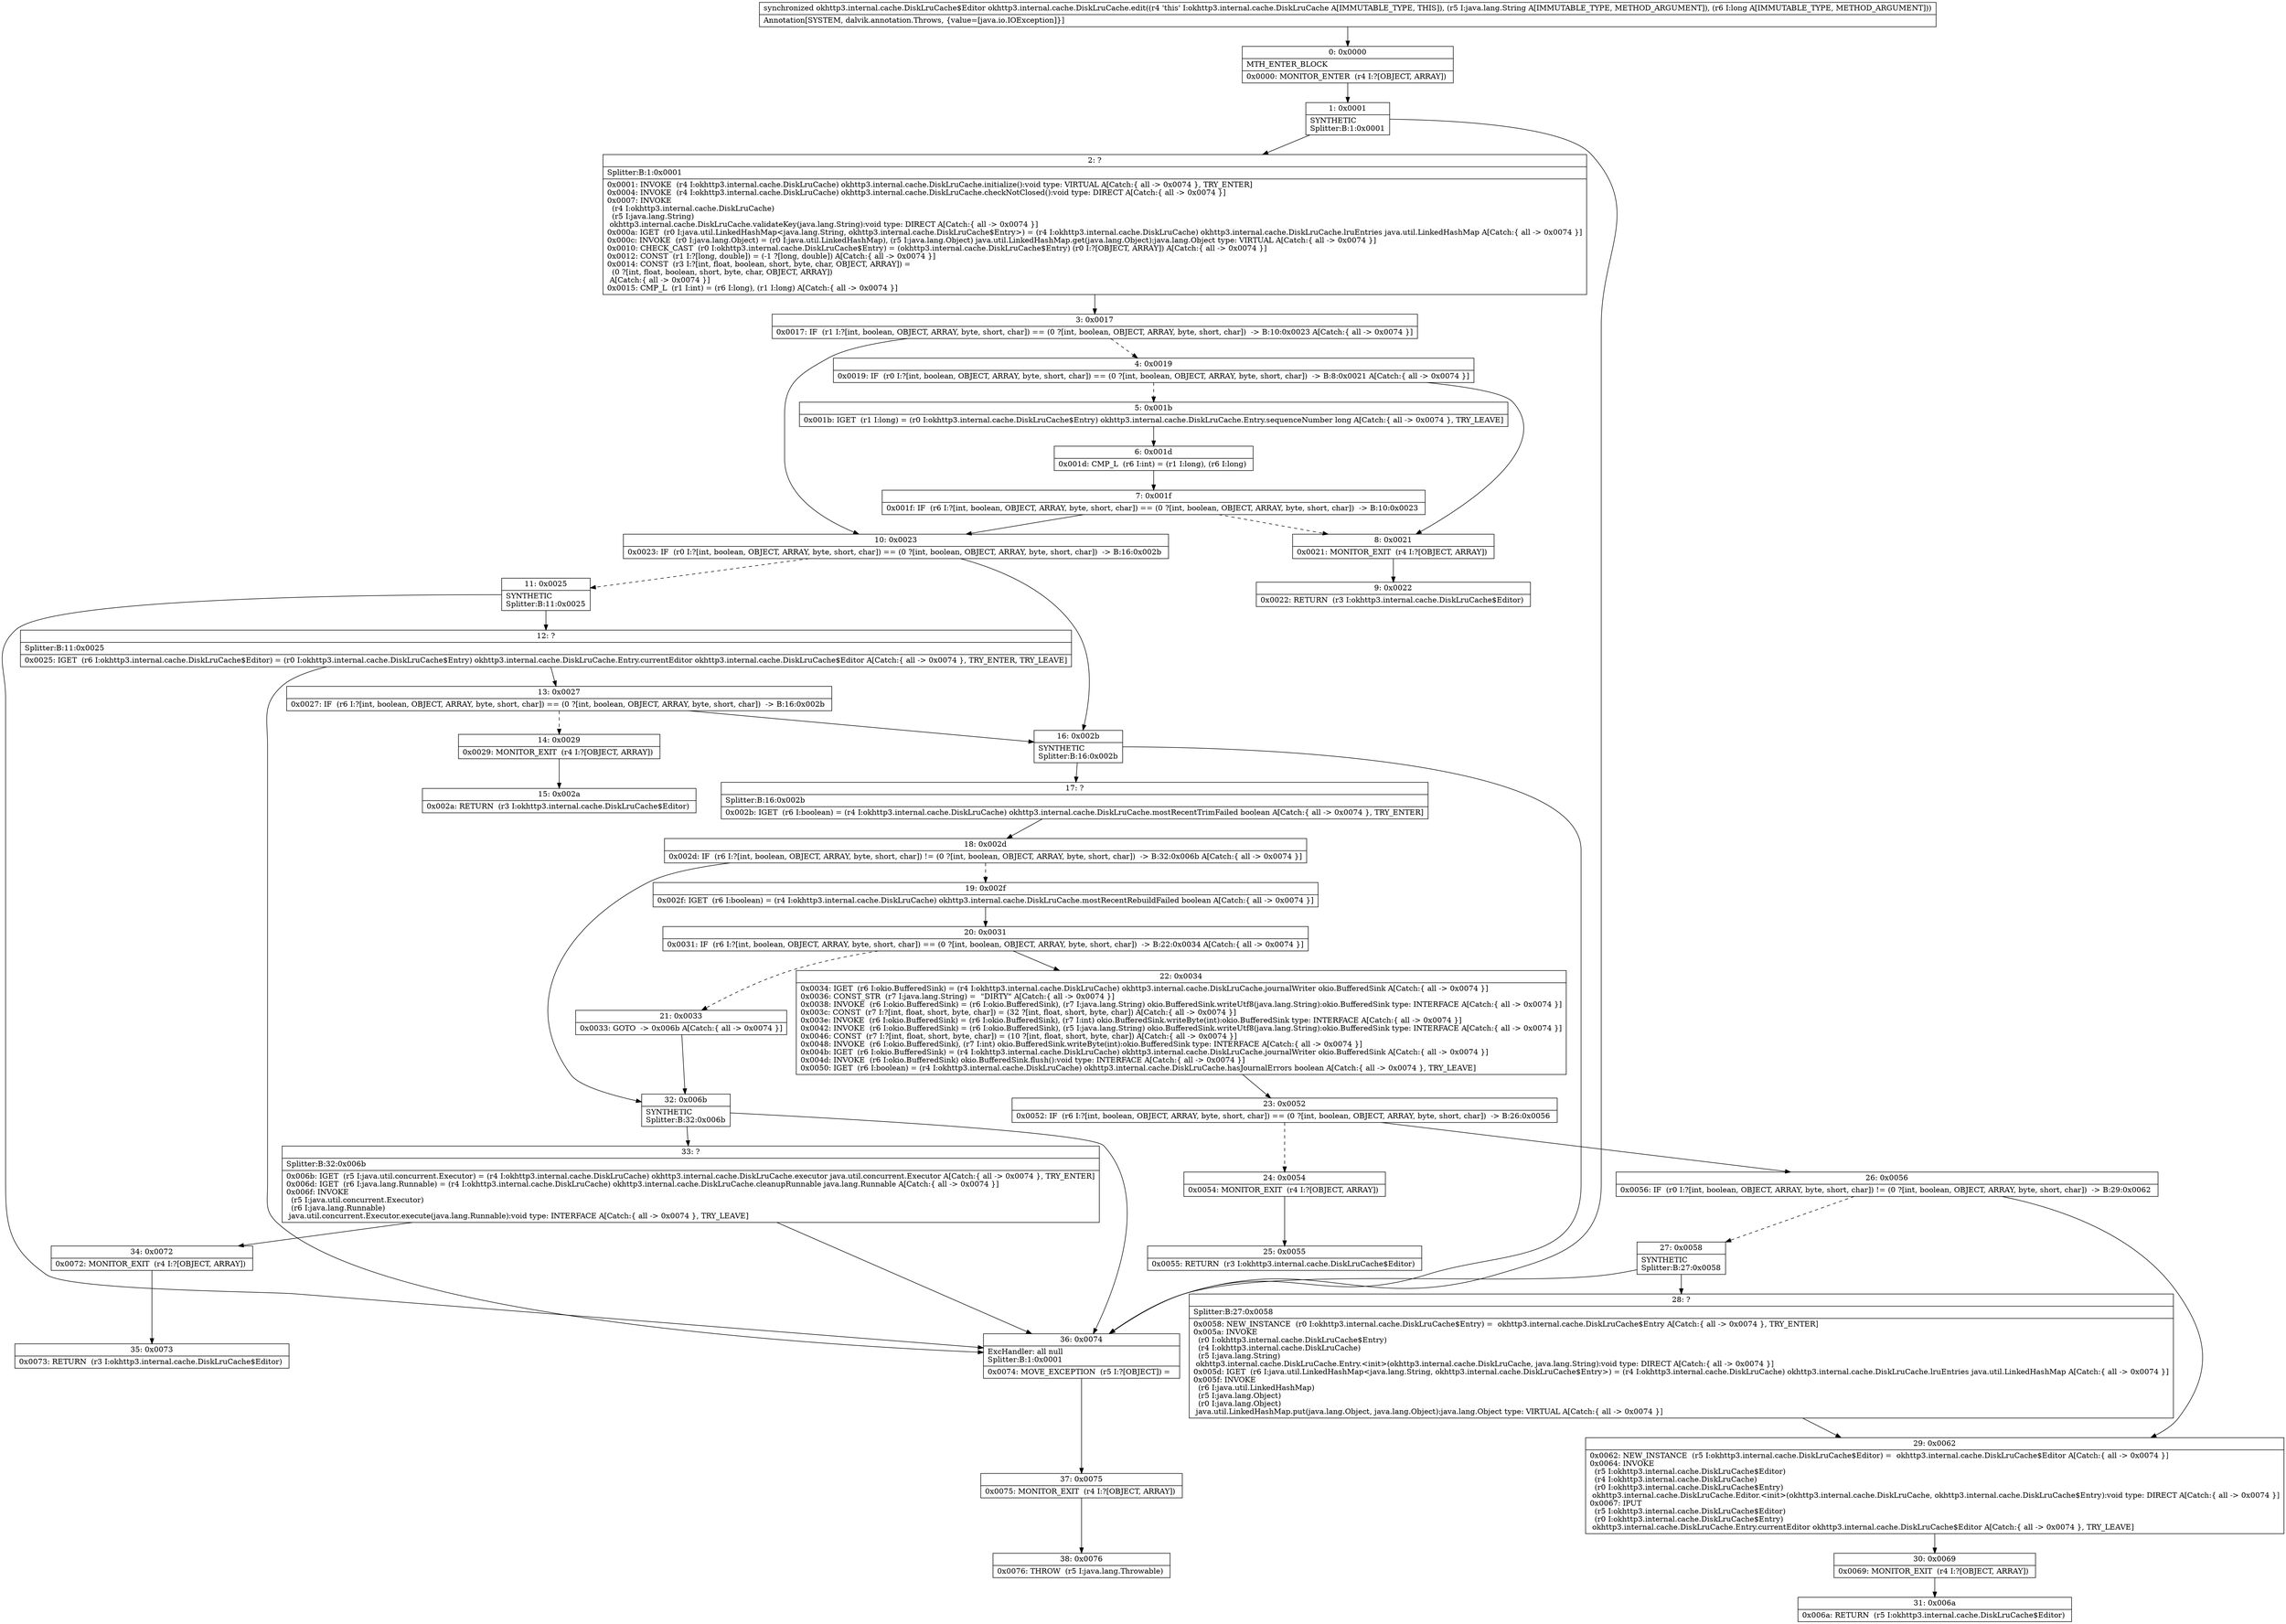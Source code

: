 digraph "CFG forokhttp3.internal.cache.DiskLruCache.edit(Ljava\/lang\/String;J)Lokhttp3\/internal\/cache\/DiskLruCache$Editor;" {
Node_0 [shape=record,label="{0\:\ 0x0000|MTH_ENTER_BLOCK\l|0x0000: MONITOR_ENTER  (r4 I:?[OBJECT, ARRAY]) \l}"];
Node_1 [shape=record,label="{1\:\ 0x0001|SYNTHETIC\lSplitter:B:1:0x0001\l}"];
Node_2 [shape=record,label="{2\:\ ?|Splitter:B:1:0x0001\l|0x0001: INVOKE  (r4 I:okhttp3.internal.cache.DiskLruCache) okhttp3.internal.cache.DiskLruCache.initialize():void type: VIRTUAL A[Catch:\{ all \-\> 0x0074 \}, TRY_ENTER]\l0x0004: INVOKE  (r4 I:okhttp3.internal.cache.DiskLruCache) okhttp3.internal.cache.DiskLruCache.checkNotClosed():void type: DIRECT A[Catch:\{ all \-\> 0x0074 \}]\l0x0007: INVOKE  \l  (r4 I:okhttp3.internal.cache.DiskLruCache)\l  (r5 I:java.lang.String)\l okhttp3.internal.cache.DiskLruCache.validateKey(java.lang.String):void type: DIRECT A[Catch:\{ all \-\> 0x0074 \}]\l0x000a: IGET  (r0 I:java.util.LinkedHashMap\<java.lang.String, okhttp3.internal.cache.DiskLruCache$Entry\>) = (r4 I:okhttp3.internal.cache.DiskLruCache) okhttp3.internal.cache.DiskLruCache.lruEntries java.util.LinkedHashMap A[Catch:\{ all \-\> 0x0074 \}]\l0x000c: INVOKE  (r0 I:java.lang.Object) = (r0 I:java.util.LinkedHashMap), (r5 I:java.lang.Object) java.util.LinkedHashMap.get(java.lang.Object):java.lang.Object type: VIRTUAL A[Catch:\{ all \-\> 0x0074 \}]\l0x0010: CHECK_CAST  (r0 I:okhttp3.internal.cache.DiskLruCache$Entry) = (okhttp3.internal.cache.DiskLruCache$Entry) (r0 I:?[OBJECT, ARRAY]) A[Catch:\{ all \-\> 0x0074 \}]\l0x0012: CONST  (r1 I:?[long, double]) = (\-1 ?[long, double]) A[Catch:\{ all \-\> 0x0074 \}]\l0x0014: CONST  (r3 I:?[int, float, boolean, short, byte, char, OBJECT, ARRAY]) = \l  (0 ?[int, float, boolean, short, byte, char, OBJECT, ARRAY])\l A[Catch:\{ all \-\> 0x0074 \}]\l0x0015: CMP_L  (r1 I:int) = (r6 I:long), (r1 I:long) A[Catch:\{ all \-\> 0x0074 \}]\l}"];
Node_3 [shape=record,label="{3\:\ 0x0017|0x0017: IF  (r1 I:?[int, boolean, OBJECT, ARRAY, byte, short, char]) == (0 ?[int, boolean, OBJECT, ARRAY, byte, short, char])  \-\> B:10:0x0023 A[Catch:\{ all \-\> 0x0074 \}]\l}"];
Node_4 [shape=record,label="{4\:\ 0x0019|0x0019: IF  (r0 I:?[int, boolean, OBJECT, ARRAY, byte, short, char]) == (0 ?[int, boolean, OBJECT, ARRAY, byte, short, char])  \-\> B:8:0x0021 A[Catch:\{ all \-\> 0x0074 \}]\l}"];
Node_5 [shape=record,label="{5\:\ 0x001b|0x001b: IGET  (r1 I:long) = (r0 I:okhttp3.internal.cache.DiskLruCache$Entry) okhttp3.internal.cache.DiskLruCache.Entry.sequenceNumber long A[Catch:\{ all \-\> 0x0074 \}, TRY_LEAVE]\l}"];
Node_6 [shape=record,label="{6\:\ 0x001d|0x001d: CMP_L  (r6 I:int) = (r1 I:long), (r6 I:long) \l}"];
Node_7 [shape=record,label="{7\:\ 0x001f|0x001f: IF  (r6 I:?[int, boolean, OBJECT, ARRAY, byte, short, char]) == (0 ?[int, boolean, OBJECT, ARRAY, byte, short, char])  \-\> B:10:0x0023 \l}"];
Node_8 [shape=record,label="{8\:\ 0x0021|0x0021: MONITOR_EXIT  (r4 I:?[OBJECT, ARRAY]) \l}"];
Node_9 [shape=record,label="{9\:\ 0x0022|0x0022: RETURN  (r3 I:okhttp3.internal.cache.DiskLruCache$Editor) \l}"];
Node_10 [shape=record,label="{10\:\ 0x0023|0x0023: IF  (r0 I:?[int, boolean, OBJECT, ARRAY, byte, short, char]) == (0 ?[int, boolean, OBJECT, ARRAY, byte, short, char])  \-\> B:16:0x002b \l}"];
Node_11 [shape=record,label="{11\:\ 0x0025|SYNTHETIC\lSplitter:B:11:0x0025\l}"];
Node_12 [shape=record,label="{12\:\ ?|Splitter:B:11:0x0025\l|0x0025: IGET  (r6 I:okhttp3.internal.cache.DiskLruCache$Editor) = (r0 I:okhttp3.internal.cache.DiskLruCache$Entry) okhttp3.internal.cache.DiskLruCache.Entry.currentEditor okhttp3.internal.cache.DiskLruCache$Editor A[Catch:\{ all \-\> 0x0074 \}, TRY_ENTER, TRY_LEAVE]\l}"];
Node_13 [shape=record,label="{13\:\ 0x0027|0x0027: IF  (r6 I:?[int, boolean, OBJECT, ARRAY, byte, short, char]) == (0 ?[int, boolean, OBJECT, ARRAY, byte, short, char])  \-\> B:16:0x002b \l}"];
Node_14 [shape=record,label="{14\:\ 0x0029|0x0029: MONITOR_EXIT  (r4 I:?[OBJECT, ARRAY]) \l}"];
Node_15 [shape=record,label="{15\:\ 0x002a|0x002a: RETURN  (r3 I:okhttp3.internal.cache.DiskLruCache$Editor) \l}"];
Node_16 [shape=record,label="{16\:\ 0x002b|SYNTHETIC\lSplitter:B:16:0x002b\l}"];
Node_17 [shape=record,label="{17\:\ ?|Splitter:B:16:0x002b\l|0x002b: IGET  (r6 I:boolean) = (r4 I:okhttp3.internal.cache.DiskLruCache) okhttp3.internal.cache.DiskLruCache.mostRecentTrimFailed boolean A[Catch:\{ all \-\> 0x0074 \}, TRY_ENTER]\l}"];
Node_18 [shape=record,label="{18\:\ 0x002d|0x002d: IF  (r6 I:?[int, boolean, OBJECT, ARRAY, byte, short, char]) != (0 ?[int, boolean, OBJECT, ARRAY, byte, short, char])  \-\> B:32:0x006b A[Catch:\{ all \-\> 0x0074 \}]\l}"];
Node_19 [shape=record,label="{19\:\ 0x002f|0x002f: IGET  (r6 I:boolean) = (r4 I:okhttp3.internal.cache.DiskLruCache) okhttp3.internal.cache.DiskLruCache.mostRecentRebuildFailed boolean A[Catch:\{ all \-\> 0x0074 \}]\l}"];
Node_20 [shape=record,label="{20\:\ 0x0031|0x0031: IF  (r6 I:?[int, boolean, OBJECT, ARRAY, byte, short, char]) == (0 ?[int, boolean, OBJECT, ARRAY, byte, short, char])  \-\> B:22:0x0034 A[Catch:\{ all \-\> 0x0074 \}]\l}"];
Node_21 [shape=record,label="{21\:\ 0x0033|0x0033: GOTO  \-\> 0x006b A[Catch:\{ all \-\> 0x0074 \}]\l}"];
Node_22 [shape=record,label="{22\:\ 0x0034|0x0034: IGET  (r6 I:okio.BufferedSink) = (r4 I:okhttp3.internal.cache.DiskLruCache) okhttp3.internal.cache.DiskLruCache.journalWriter okio.BufferedSink A[Catch:\{ all \-\> 0x0074 \}]\l0x0036: CONST_STR  (r7 I:java.lang.String) =  \"DIRTY\" A[Catch:\{ all \-\> 0x0074 \}]\l0x0038: INVOKE  (r6 I:okio.BufferedSink) = (r6 I:okio.BufferedSink), (r7 I:java.lang.String) okio.BufferedSink.writeUtf8(java.lang.String):okio.BufferedSink type: INTERFACE A[Catch:\{ all \-\> 0x0074 \}]\l0x003c: CONST  (r7 I:?[int, float, short, byte, char]) = (32 ?[int, float, short, byte, char]) A[Catch:\{ all \-\> 0x0074 \}]\l0x003e: INVOKE  (r6 I:okio.BufferedSink) = (r6 I:okio.BufferedSink), (r7 I:int) okio.BufferedSink.writeByte(int):okio.BufferedSink type: INTERFACE A[Catch:\{ all \-\> 0x0074 \}]\l0x0042: INVOKE  (r6 I:okio.BufferedSink) = (r6 I:okio.BufferedSink), (r5 I:java.lang.String) okio.BufferedSink.writeUtf8(java.lang.String):okio.BufferedSink type: INTERFACE A[Catch:\{ all \-\> 0x0074 \}]\l0x0046: CONST  (r7 I:?[int, float, short, byte, char]) = (10 ?[int, float, short, byte, char]) A[Catch:\{ all \-\> 0x0074 \}]\l0x0048: INVOKE  (r6 I:okio.BufferedSink), (r7 I:int) okio.BufferedSink.writeByte(int):okio.BufferedSink type: INTERFACE A[Catch:\{ all \-\> 0x0074 \}]\l0x004b: IGET  (r6 I:okio.BufferedSink) = (r4 I:okhttp3.internal.cache.DiskLruCache) okhttp3.internal.cache.DiskLruCache.journalWriter okio.BufferedSink A[Catch:\{ all \-\> 0x0074 \}]\l0x004d: INVOKE  (r6 I:okio.BufferedSink) okio.BufferedSink.flush():void type: INTERFACE A[Catch:\{ all \-\> 0x0074 \}]\l0x0050: IGET  (r6 I:boolean) = (r4 I:okhttp3.internal.cache.DiskLruCache) okhttp3.internal.cache.DiskLruCache.hasJournalErrors boolean A[Catch:\{ all \-\> 0x0074 \}, TRY_LEAVE]\l}"];
Node_23 [shape=record,label="{23\:\ 0x0052|0x0052: IF  (r6 I:?[int, boolean, OBJECT, ARRAY, byte, short, char]) == (0 ?[int, boolean, OBJECT, ARRAY, byte, short, char])  \-\> B:26:0x0056 \l}"];
Node_24 [shape=record,label="{24\:\ 0x0054|0x0054: MONITOR_EXIT  (r4 I:?[OBJECT, ARRAY]) \l}"];
Node_25 [shape=record,label="{25\:\ 0x0055|0x0055: RETURN  (r3 I:okhttp3.internal.cache.DiskLruCache$Editor) \l}"];
Node_26 [shape=record,label="{26\:\ 0x0056|0x0056: IF  (r0 I:?[int, boolean, OBJECT, ARRAY, byte, short, char]) != (0 ?[int, boolean, OBJECT, ARRAY, byte, short, char])  \-\> B:29:0x0062 \l}"];
Node_27 [shape=record,label="{27\:\ 0x0058|SYNTHETIC\lSplitter:B:27:0x0058\l}"];
Node_28 [shape=record,label="{28\:\ ?|Splitter:B:27:0x0058\l|0x0058: NEW_INSTANCE  (r0 I:okhttp3.internal.cache.DiskLruCache$Entry) =  okhttp3.internal.cache.DiskLruCache$Entry A[Catch:\{ all \-\> 0x0074 \}, TRY_ENTER]\l0x005a: INVOKE  \l  (r0 I:okhttp3.internal.cache.DiskLruCache$Entry)\l  (r4 I:okhttp3.internal.cache.DiskLruCache)\l  (r5 I:java.lang.String)\l okhttp3.internal.cache.DiskLruCache.Entry.\<init\>(okhttp3.internal.cache.DiskLruCache, java.lang.String):void type: DIRECT A[Catch:\{ all \-\> 0x0074 \}]\l0x005d: IGET  (r6 I:java.util.LinkedHashMap\<java.lang.String, okhttp3.internal.cache.DiskLruCache$Entry\>) = (r4 I:okhttp3.internal.cache.DiskLruCache) okhttp3.internal.cache.DiskLruCache.lruEntries java.util.LinkedHashMap A[Catch:\{ all \-\> 0x0074 \}]\l0x005f: INVOKE  \l  (r6 I:java.util.LinkedHashMap)\l  (r5 I:java.lang.Object)\l  (r0 I:java.lang.Object)\l java.util.LinkedHashMap.put(java.lang.Object, java.lang.Object):java.lang.Object type: VIRTUAL A[Catch:\{ all \-\> 0x0074 \}]\l}"];
Node_29 [shape=record,label="{29\:\ 0x0062|0x0062: NEW_INSTANCE  (r5 I:okhttp3.internal.cache.DiskLruCache$Editor) =  okhttp3.internal.cache.DiskLruCache$Editor A[Catch:\{ all \-\> 0x0074 \}]\l0x0064: INVOKE  \l  (r5 I:okhttp3.internal.cache.DiskLruCache$Editor)\l  (r4 I:okhttp3.internal.cache.DiskLruCache)\l  (r0 I:okhttp3.internal.cache.DiskLruCache$Entry)\l okhttp3.internal.cache.DiskLruCache.Editor.\<init\>(okhttp3.internal.cache.DiskLruCache, okhttp3.internal.cache.DiskLruCache$Entry):void type: DIRECT A[Catch:\{ all \-\> 0x0074 \}]\l0x0067: IPUT  \l  (r5 I:okhttp3.internal.cache.DiskLruCache$Editor)\l  (r0 I:okhttp3.internal.cache.DiskLruCache$Entry)\l okhttp3.internal.cache.DiskLruCache.Entry.currentEditor okhttp3.internal.cache.DiskLruCache$Editor A[Catch:\{ all \-\> 0x0074 \}, TRY_LEAVE]\l}"];
Node_30 [shape=record,label="{30\:\ 0x0069|0x0069: MONITOR_EXIT  (r4 I:?[OBJECT, ARRAY]) \l}"];
Node_31 [shape=record,label="{31\:\ 0x006a|0x006a: RETURN  (r5 I:okhttp3.internal.cache.DiskLruCache$Editor) \l}"];
Node_32 [shape=record,label="{32\:\ 0x006b|SYNTHETIC\lSplitter:B:32:0x006b\l}"];
Node_33 [shape=record,label="{33\:\ ?|Splitter:B:32:0x006b\l|0x006b: IGET  (r5 I:java.util.concurrent.Executor) = (r4 I:okhttp3.internal.cache.DiskLruCache) okhttp3.internal.cache.DiskLruCache.executor java.util.concurrent.Executor A[Catch:\{ all \-\> 0x0074 \}, TRY_ENTER]\l0x006d: IGET  (r6 I:java.lang.Runnable) = (r4 I:okhttp3.internal.cache.DiskLruCache) okhttp3.internal.cache.DiskLruCache.cleanupRunnable java.lang.Runnable A[Catch:\{ all \-\> 0x0074 \}]\l0x006f: INVOKE  \l  (r5 I:java.util.concurrent.Executor)\l  (r6 I:java.lang.Runnable)\l java.util.concurrent.Executor.execute(java.lang.Runnable):void type: INTERFACE A[Catch:\{ all \-\> 0x0074 \}, TRY_LEAVE]\l}"];
Node_34 [shape=record,label="{34\:\ 0x0072|0x0072: MONITOR_EXIT  (r4 I:?[OBJECT, ARRAY]) \l}"];
Node_35 [shape=record,label="{35\:\ 0x0073|0x0073: RETURN  (r3 I:okhttp3.internal.cache.DiskLruCache$Editor) \l}"];
Node_36 [shape=record,label="{36\:\ 0x0074|ExcHandler: all null\lSplitter:B:1:0x0001\l|0x0074: MOVE_EXCEPTION  (r5 I:?[OBJECT]) =  \l}"];
Node_37 [shape=record,label="{37\:\ 0x0075|0x0075: MONITOR_EXIT  (r4 I:?[OBJECT, ARRAY]) \l}"];
Node_38 [shape=record,label="{38\:\ 0x0076|0x0076: THROW  (r5 I:java.lang.Throwable) \l}"];
MethodNode[shape=record,label="{synchronized okhttp3.internal.cache.DiskLruCache$Editor okhttp3.internal.cache.DiskLruCache.edit((r4 'this' I:okhttp3.internal.cache.DiskLruCache A[IMMUTABLE_TYPE, THIS]), (r5 I:java.lang.String A[IMMUTABLE_TYPE, METHOD_ARGUMENT]), (r6 I:long A[IMMUTABLE_TYPE, METHOD_ARGUMENT]))  | Annotation[SYSTEM, dalvik.annotation.Throws, \{value=[java.io.IOException]\}]\l}"];
MethodNode -> Node_0;
Node_0 -> Node_1;
Node_1 -> Node_2;
Node_1 -> Node_36;
Node_2 -> Node_3;
Node_3 -> Node_4[style=dashed];
Node_3 -> Node_10;
Node_4 -> Node_5[style=dashed];
Node_4 -> Node_8;
Node_5 -> Node_6;
Node_6 -> Node_7;
Node_7 -> Node_8[style=dashed];
Node_7 -> Node_10;
Node_8 -> Node_9;
Node_10 -> Node_11[style=dashed];
Node_10 -> Node_16;
Node_11 -> Node_12;
Node_11 -> Node_36;
Node_12 -> Node_13;
Node_12 -> Node_36;
Node_13 -> Node_14[style=dashed];
Node_13 -> Node_16;
Node_14 -> Node_15;
Node_16 -> Node_17;
Node_16 -> Node_36;
Node_17 -> Node_18;
Node_18 -> Node_19[style=dashed];
Node_18 -> Node_32;
Node_19 -> Node_20;
Node_20 -> Node_21[style=dashed];
Node_20 -> Node_22;
Node_21 -> Node_32;
Node_22 -> Node_23;
Node_23 -> Node_24[style=dashed];
Node_23 -> Node_26;
Node_24 -> Node_25;
Node_26 -> Node_27[style=dashed];
Node_26 -> Node_29;
Node_27 -> Node_28;
Node_27 -> Node_36;
Node_28 -> Node_29;
Node_29 -> Node_30;
Node_30 -> Node_31;
Node_32 -> Node_33;
Node_32 -> Node_36;
Node_33 -> Node_34;
Node_33 -> Node_36;
Node_34 -> Node_35;
Node_36 -> Node_37;
Node_37 -> Node_38;
}

